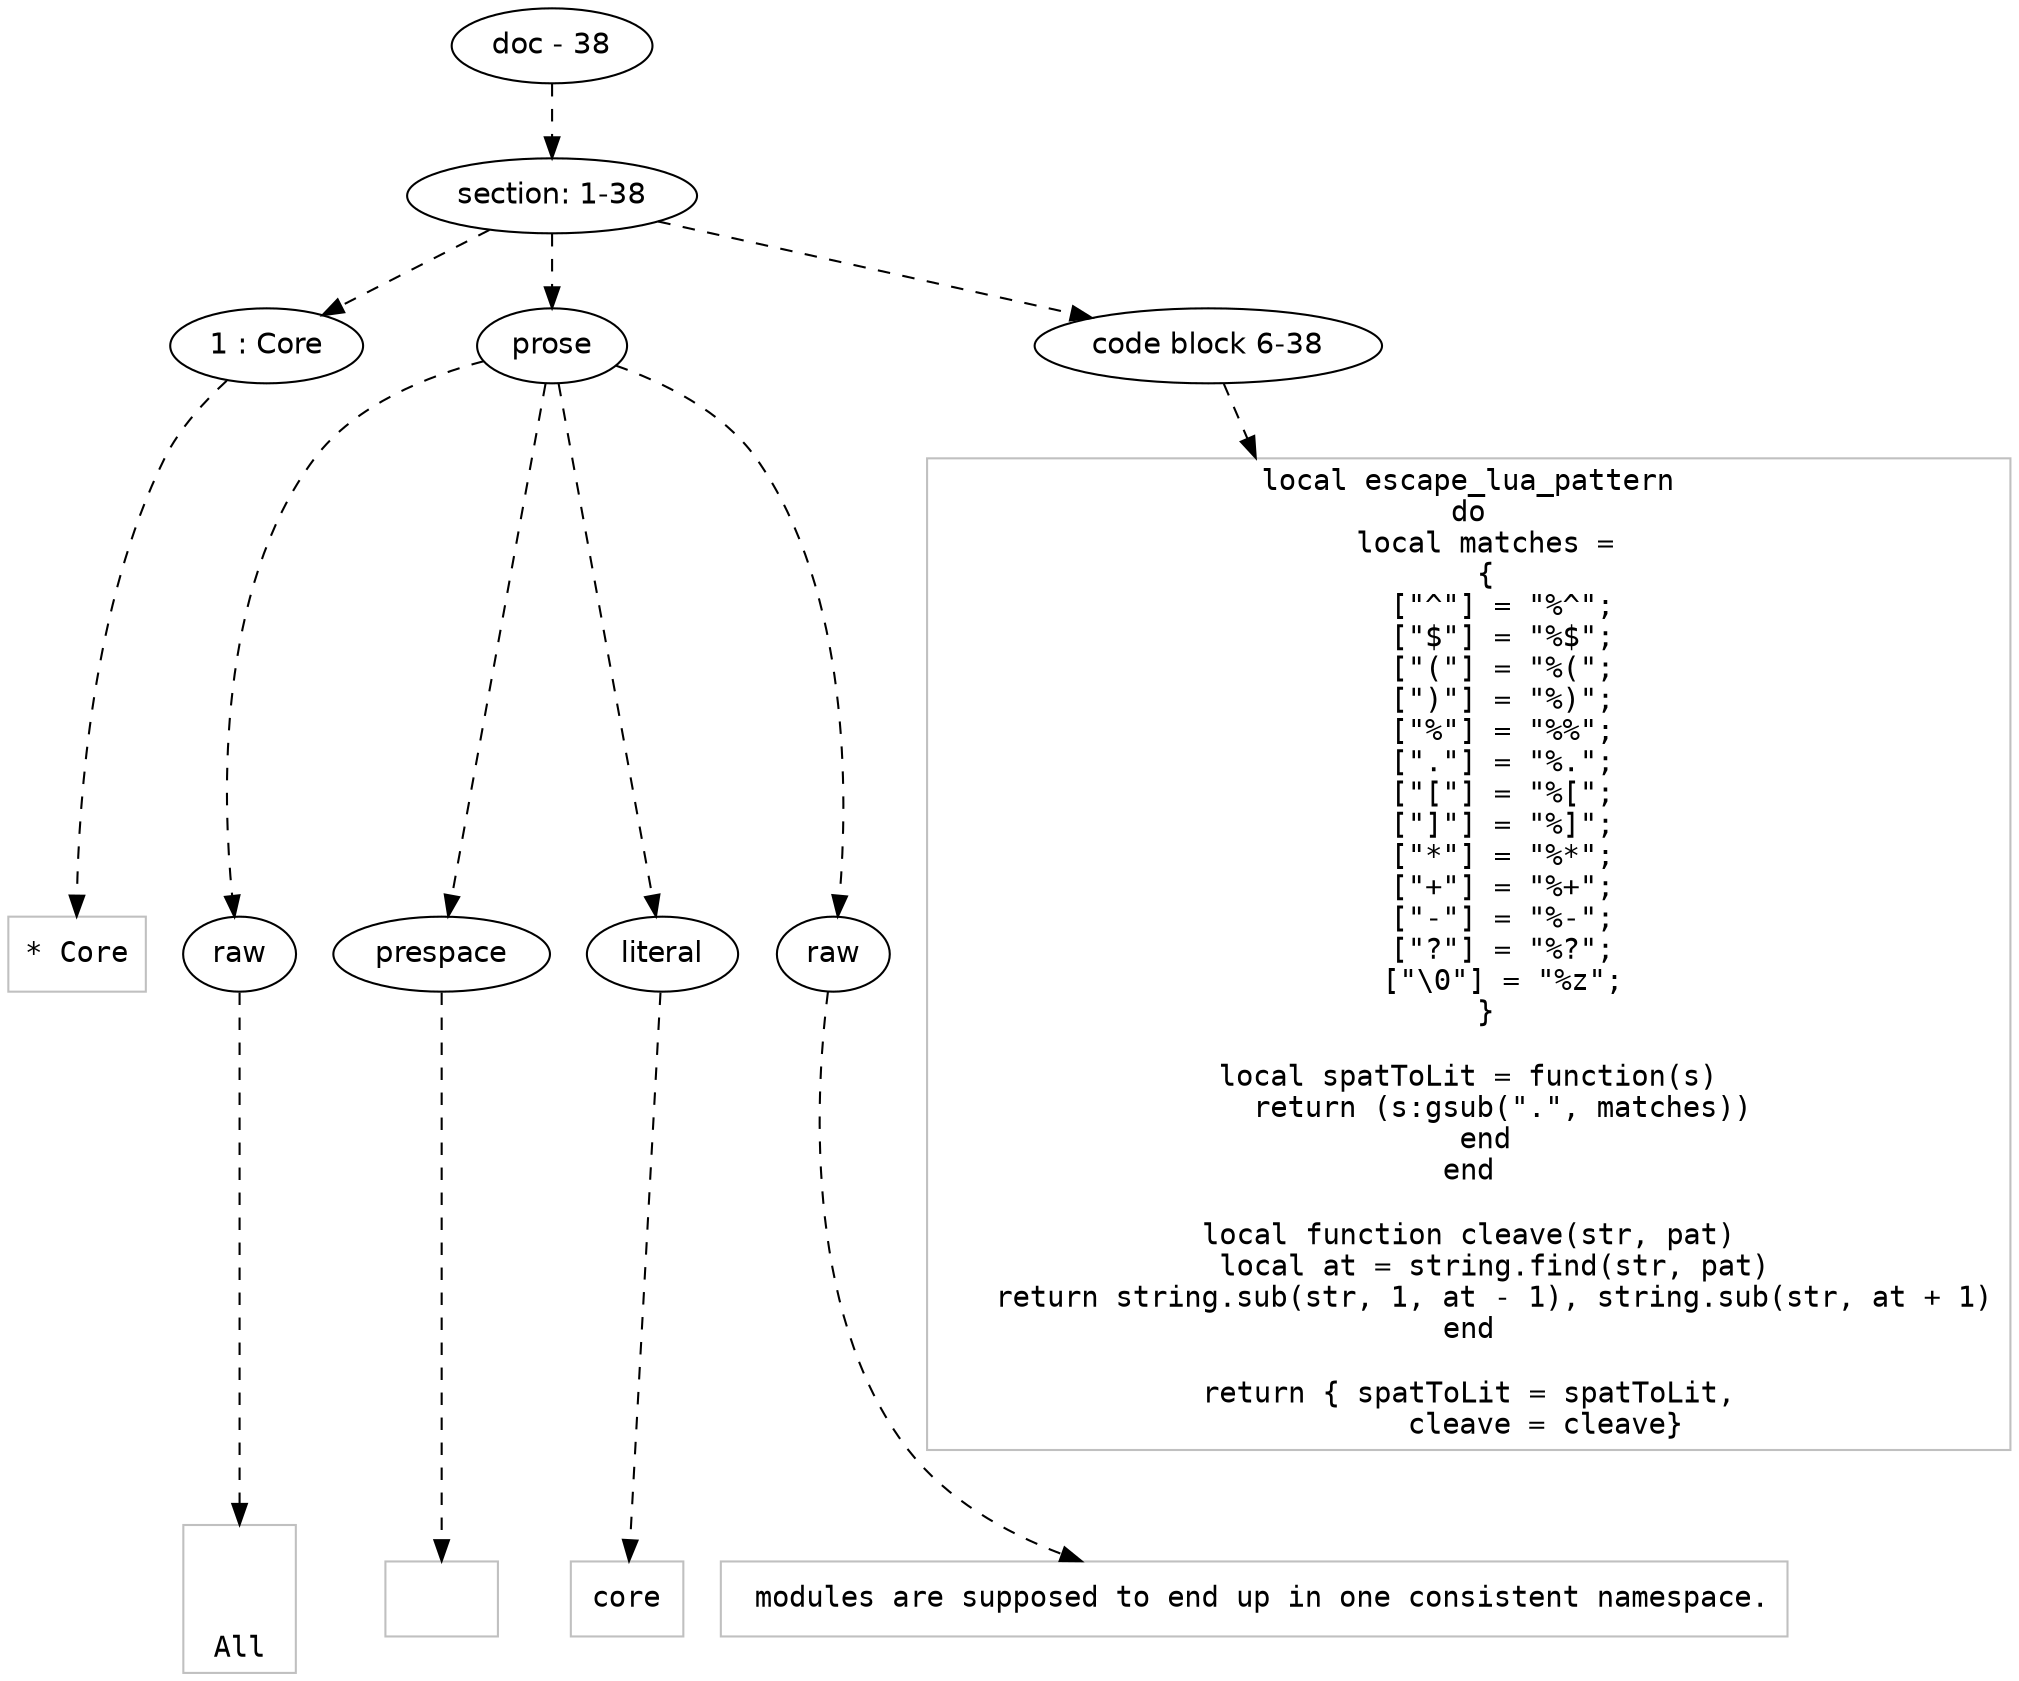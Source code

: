 digraph lpegNode {

node [fontname=Helvetica]
edge [style=dashed]

doc_0 [label="doc - 38"]


doc_0 -> { section_1}
{rank=same; section_1}

section_1 [label="section: 1-38"]


// END RANK doc_0

section_1 -> { header_2 prose_3 codeblock_4}
{rank=same; header_2 prose_3 codeblock_4}

header_2 [label="1 : Core"]

prose_3 [label="prose"]

codeblock_4 [label="code block 6-38"]


// END RANK section_1

header_2 -> leaf_5
leaf_5  [color=Gray,shape=rectangle,fontname=Inconsolata,label="* Core"]
// END RANK header_2

prose_3 -> { raw_6 prespace_7 literal_8 raw_9}
{rank=same; raw_6 prespace_7 literal_8 raw_9}

raw_6 [label="raw"]

prespace_7 [label="prespace"]

literal_8 [label="literal"]

raw_9 [label="raw"]


// END RANK prose_3

raw_6 -> leaf_10
leaf_10  [color=Gray,shape=rectangle,fontname=Inconsolata,label="


All"]
// END RANK raw_6

prespace_7 -> leaf_11
leaf_11  [color=Gray,shape=rectangle,fontname=Inconsolata,label=" "]
// END RANK prespace_7

literal_8 -> leaf_12
leaf_12  [color=Gray,shape=rectangle,fontname=Inconsolata,label="core"]
// END RANK literal_8

raw_9 -> leaf_13
leaf_13  [color=Gray,shape=rectangle,fontname=Inconsolata,label=" modules are supposed to end up in one consistent namespace.
"]
// END RANK raw_9

codeblock_4 -> leaf_14
leaf_14  [color=Gray,shape=rectangle,fontname=Inconsolata,label="local escape_lua_pattern
do
  local matches =
  {
    [\"^\"] = \"%^\";
    [\"$\"] = \"%$\";
    [\"(\"] = \"%(\";
    [\")\"] = \"%)\";
    [\"%\"] = \"%%\";
    [\".\"] = \"%.\";
    [\"[\"] = \"%[\";
    [\"]\"] = \"%]\";
    [\"*\"] = \"%*\";
    [\"+\"] = \"%+\";
    [\"-\"] = \"%-\";
    [\"?\"] = \"%?\";
    [\"\\0\"] = \"%z\";
  }

local spatToLit = function(s)
    return (s:gsub(\".\", matches))
  end
end

local function cleave(str, pat)
   local at = string.find(str, pat)
   return string.sub(str, 1, at - 1), string.sub(str, at + 1)
end

return { spatToLit = spatToLit,
         cleave = cleave}"]
// END RANK codeblock_4


}
